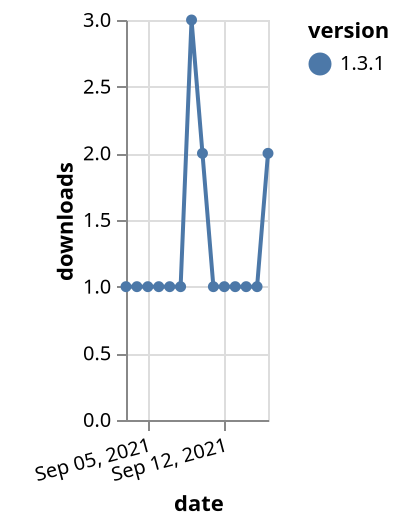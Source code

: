 {"$schema": "https://vega.github.io/schema/vega-lite/v5.json", "description": "A simple bar chart with embedded data.", "data": {"values": [{"date": "2021-09-03", "total": 227, "delta": 1, "version": "1.3.1"}, {"date": "2021-09-04", "total": 228, "delta": 1, "version": "1.3.1"}, {"date": "2021-09-05", "total": 229, "delta": 1, "version": "1.3.1"}, {"date": "2021-09-06", "total": 230, "delta": 1, "version": "1.3.1"}, {"date": "2021-09-07", "total": 231, "delta": 1, "version": "1.3.1"}, {"date": "2021-09-08", "total": 232, "delta": 1, "version": "1.3.1"}, {"date": "2021-09-09", "total": 235, "delta": 3, "version": "1.3.1"}, {"date": "2021-09-10", "total": 237, "delta": 2, "version": "1.3.1"}, {"date": "2021-09-11", "total": 238, "delta": 1, "version": "1.3.1"}, {"date": "2021-09-12", "total": 239, "delta": 1, "version": "1.3.1"}, {"date": "2021-09-13", "total": 240, "delta": 1, "version": "1.3.1"}, {"date": "2021-09-14", "total": 241, "delta": 1, "version": "1.3.1"}, {"date": "2021-09-15", "total": 242, "delta": 1, "version": "1.3.1"}, {"date": "2021-09-16", "total": 244, "delta": 2, "version": "1.3.1"}]}, "width": "container", "mark": {"type": "line", "point": {"filled": true}}, "encoding": {"x": {"field": "date", "type": "temporal", "timeUnit": "yearmonthdate", "title": "date", "axis": {"labelAngle": -15}}, "y": {"field": "delta", "type": "quantitative", "title": "downloads"}, "color": {"field": "version", "type": "nominal"}, "tooltip": {"field": "delta"}}}